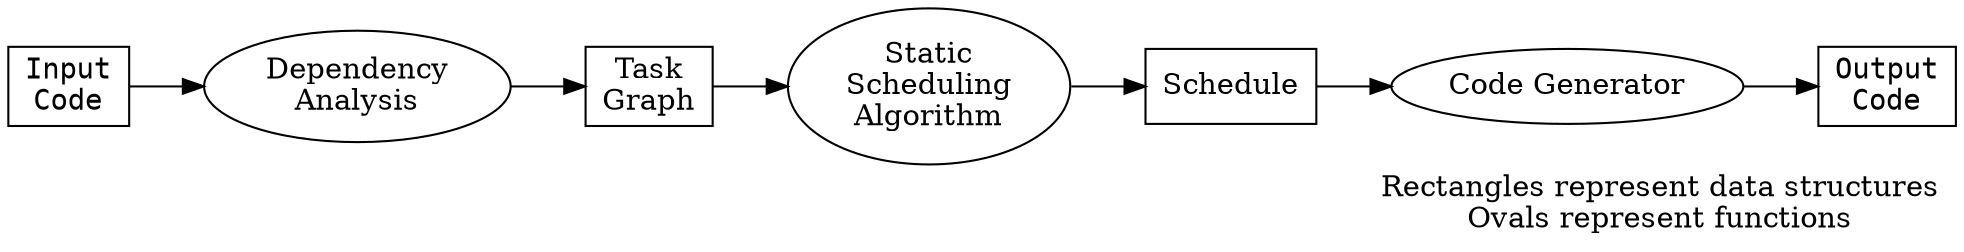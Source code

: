 digraph G {
rankdir = LR;
//rankdir = TB;

//edge [fontname = "courier"];

label = "Rectangles represent data structures
Ovals represent functions
";
labeljust=right;

node [shape = "rectangle"];
input [label = "Input\nCode", fontname = "courier"];
taskgraph [label = "Task\nGraph"];
schedule [label = "Schedule"];
output [label = "Output\nCode", fontname = "courier"];

node [shape = "oval"];
dependency [label = "Dependency\nAnalysis"];
schedule_algo [label = "Static\nScheduling\nAlgorithm"];
code_generator [label = "Code Generator"];

input -> dependency;
dependency -> taskgraph;
taskgraph -> schedule_algo;
schedule_algo -> schedule;
schedule -> code_generator;
code_generator -> output;

}
